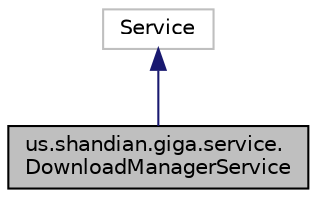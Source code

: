 digraph "us.shandian.giga.service.DownloadManagerService"
{
 // LATEX_PDF_SIZE
  edge [fontname="Helvetica",fontsize="10",labelfontname="Helvetica",labelfontsize="10"];
  node [fontname="Helvetica",fontsize="10",shape=record];
  Node2 [label="us.shandian.giga.service.\lDownloadManagerService",height=0.2,width=0.4,color="black", fillcolor="grey75", style="filled", fontcolor="black",tooltip=" "];
  Node3 -> Node2 [dir="back",color="midnightblue",fontsize="10",style="solid",fontname="Helvetica"];
  Node3 [label="Service",height=0.2,width=0.4,color="grey75", fillcolor="white", style="filled",tooltip=" "];
}

